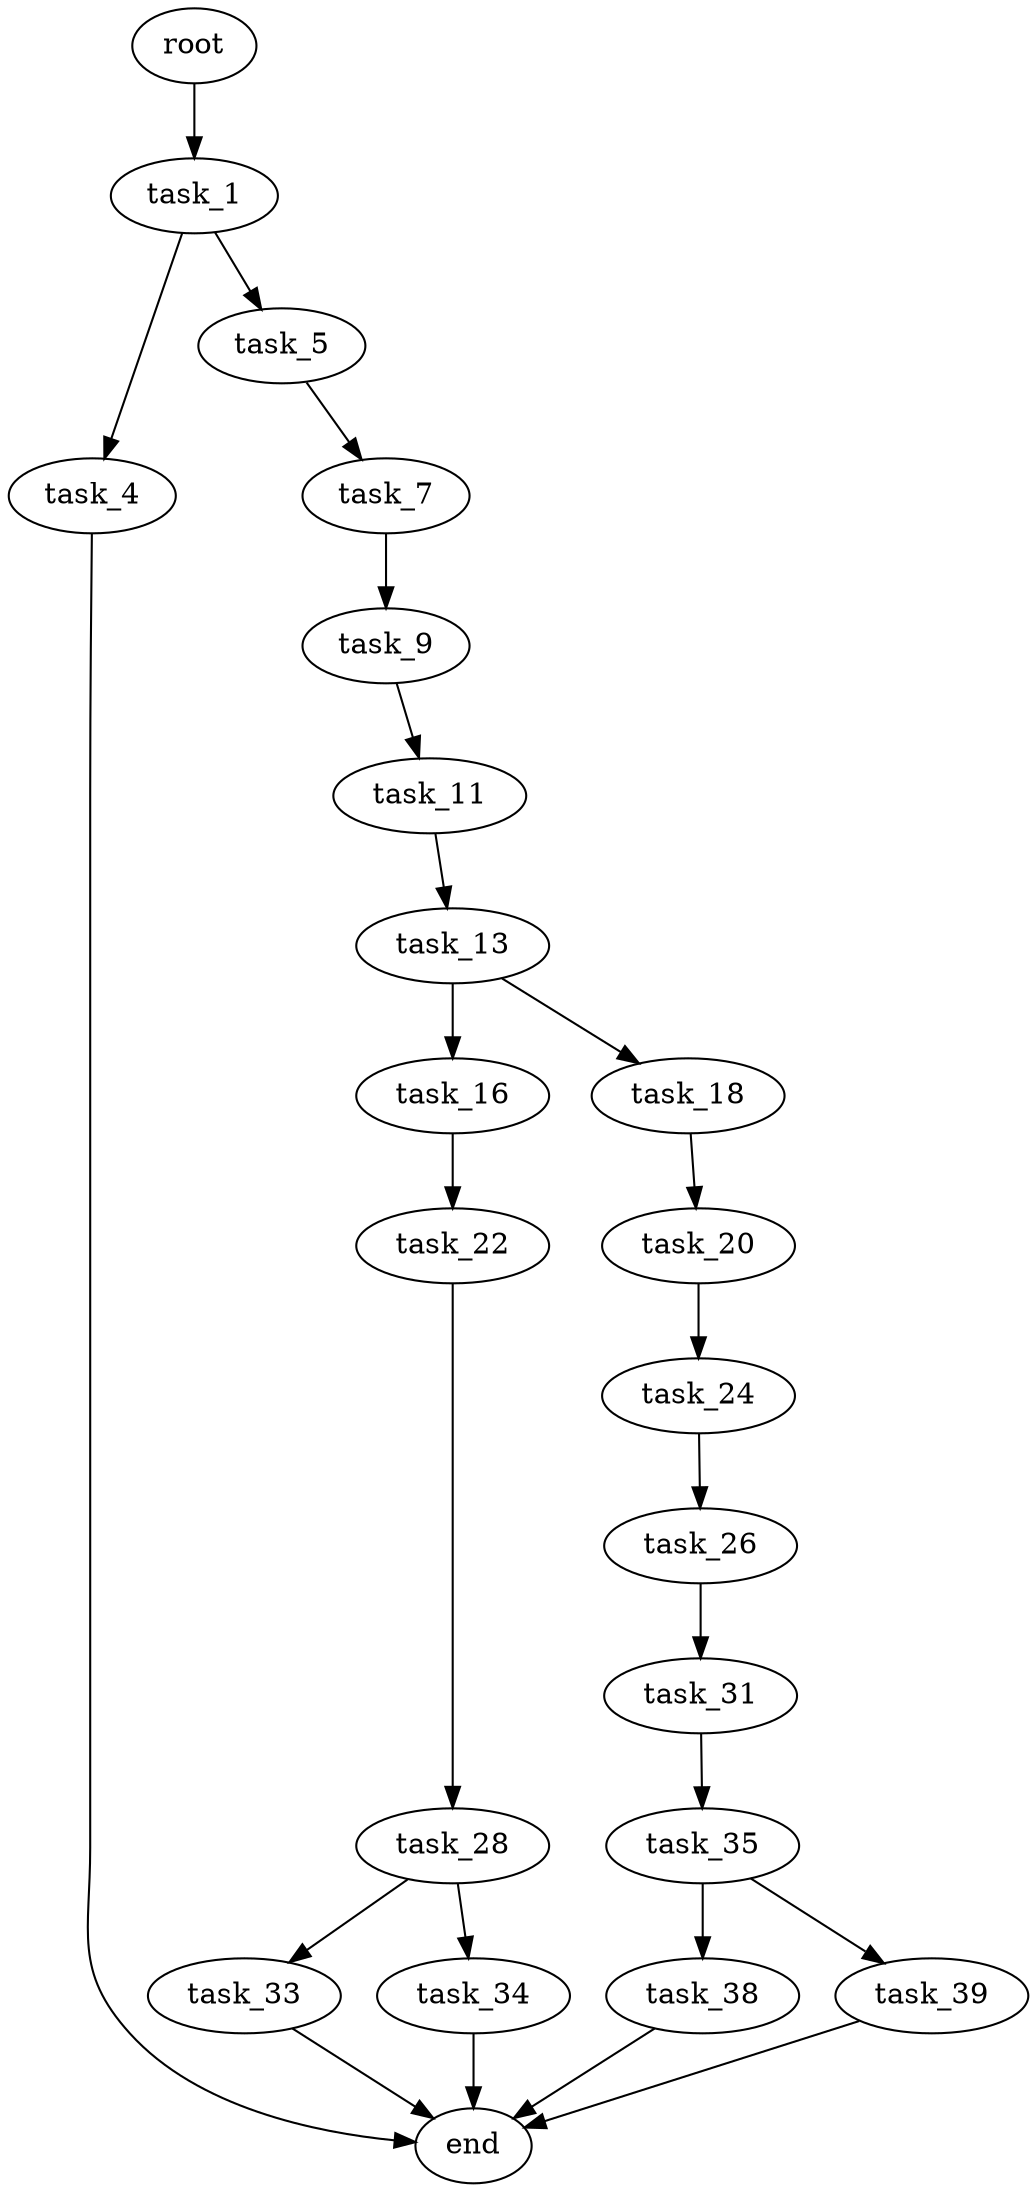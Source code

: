 digraph G {
  root [size="0.000000"];
  task_1 [size="1073741824000.000000"];
  task_4 [size="32290594736.000000"];
  task_5 [size="369322438575.000000"];
  task_7 [size="53322079101.000000"];
  task_9 [size="149383129095.000000"];
  task_11 [size="8163828633.000000"];
  task_13 [size="22026184492.000000"];
  task_16 [size="782757789696.000000"];
  task_18 [size="511058681229.000000"];
  task_20 [size="16936744405.000000"];
  task_22 [size="703934148.000000"];
  task_24 [size="8650411581.000000"];
  task_26 [size="42587923739.000000"];
  task_28 [size="111844866278.000000"];
  task_31 [size="64170361725.000000"];
  task_33 [size="514626740107.000000"];
  task_34 [size="368293445632.000000"];
  task_35 [size="428600469267.000000"];
  task_38 [size="15331860450.000000"];
  task_39 [size="150182698913.000000"];
  end [size="0.000000"];

  root -> task_1 [size="1.000000"];
  task_1 -> task_4 [size="838860800.000000"];
  task_1 -> task_5 [size="838860800.000000"];
  task_4 -> end [size="1.000000"];
  task_5 -> task_7 [size="301989888.000000"];
  task_7 -> task_9 [size="838860800.000000"];
  task_9 -> task_11 [size="134217728.000000"];
  task_11 -> task_13 [size="209715200.000000"];
  task_13 -> task_16 [size="411041792.000000"];
  task_13 -> task_18 [size="411041792.000000"];
  task_16 -> task_22 [size="679477248.000000"];
  task_18 -> task_20 [size="536870912.000000"];
  task_20 -> task_24 [size="75497472.000000"];
  task_22 -> task_28 [size="33554432.000000"];
  task_24 -> task_26 [size="679477248.000000"];
  task_26 -> task_31 [size="33554432.000000"];
  task_28 -> task_33 [size="75497472.000000"];
  task_28 -> task_34 [size="75497472.000000"];
  task_31 -> task_35 [size="134217728.000000"];
  task_33 -> end [size="1.000000"];
  task_34 -> end [size="1.000000"];
  task_35 -> task_38 [size="679477248.000000"];
  task_35 -> task_39 [size="679477248.000000"];
  task_38 -> end [size="1.000000"];
  task_39 -> end [size="1.000000"];
}
